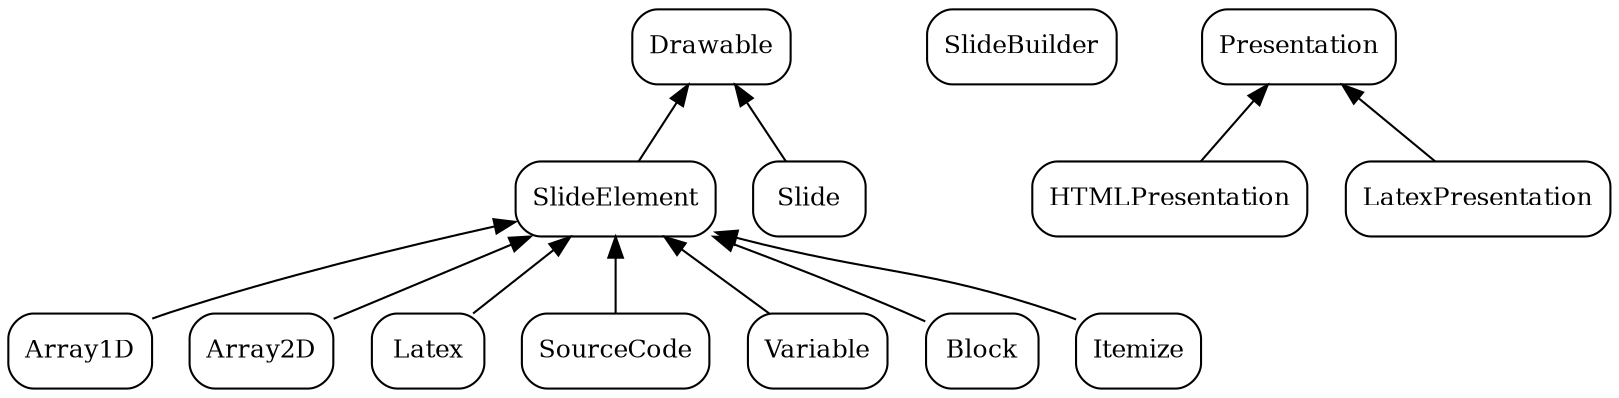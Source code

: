 digraph {
	// overlap = false
	node [style="rounded", shape=record, fontsize=12]
	edge [dir=back]

	Drawable -> SlideElement, Slide
	SlideElement -> Array1D, Array2D, Latex
	SlideElement -> SourceCode, Variable
	SlideElement -> Block, Itemize

	SlideBuilder

	Presentation -> HTMLPresentation, LatexPresentation
}
